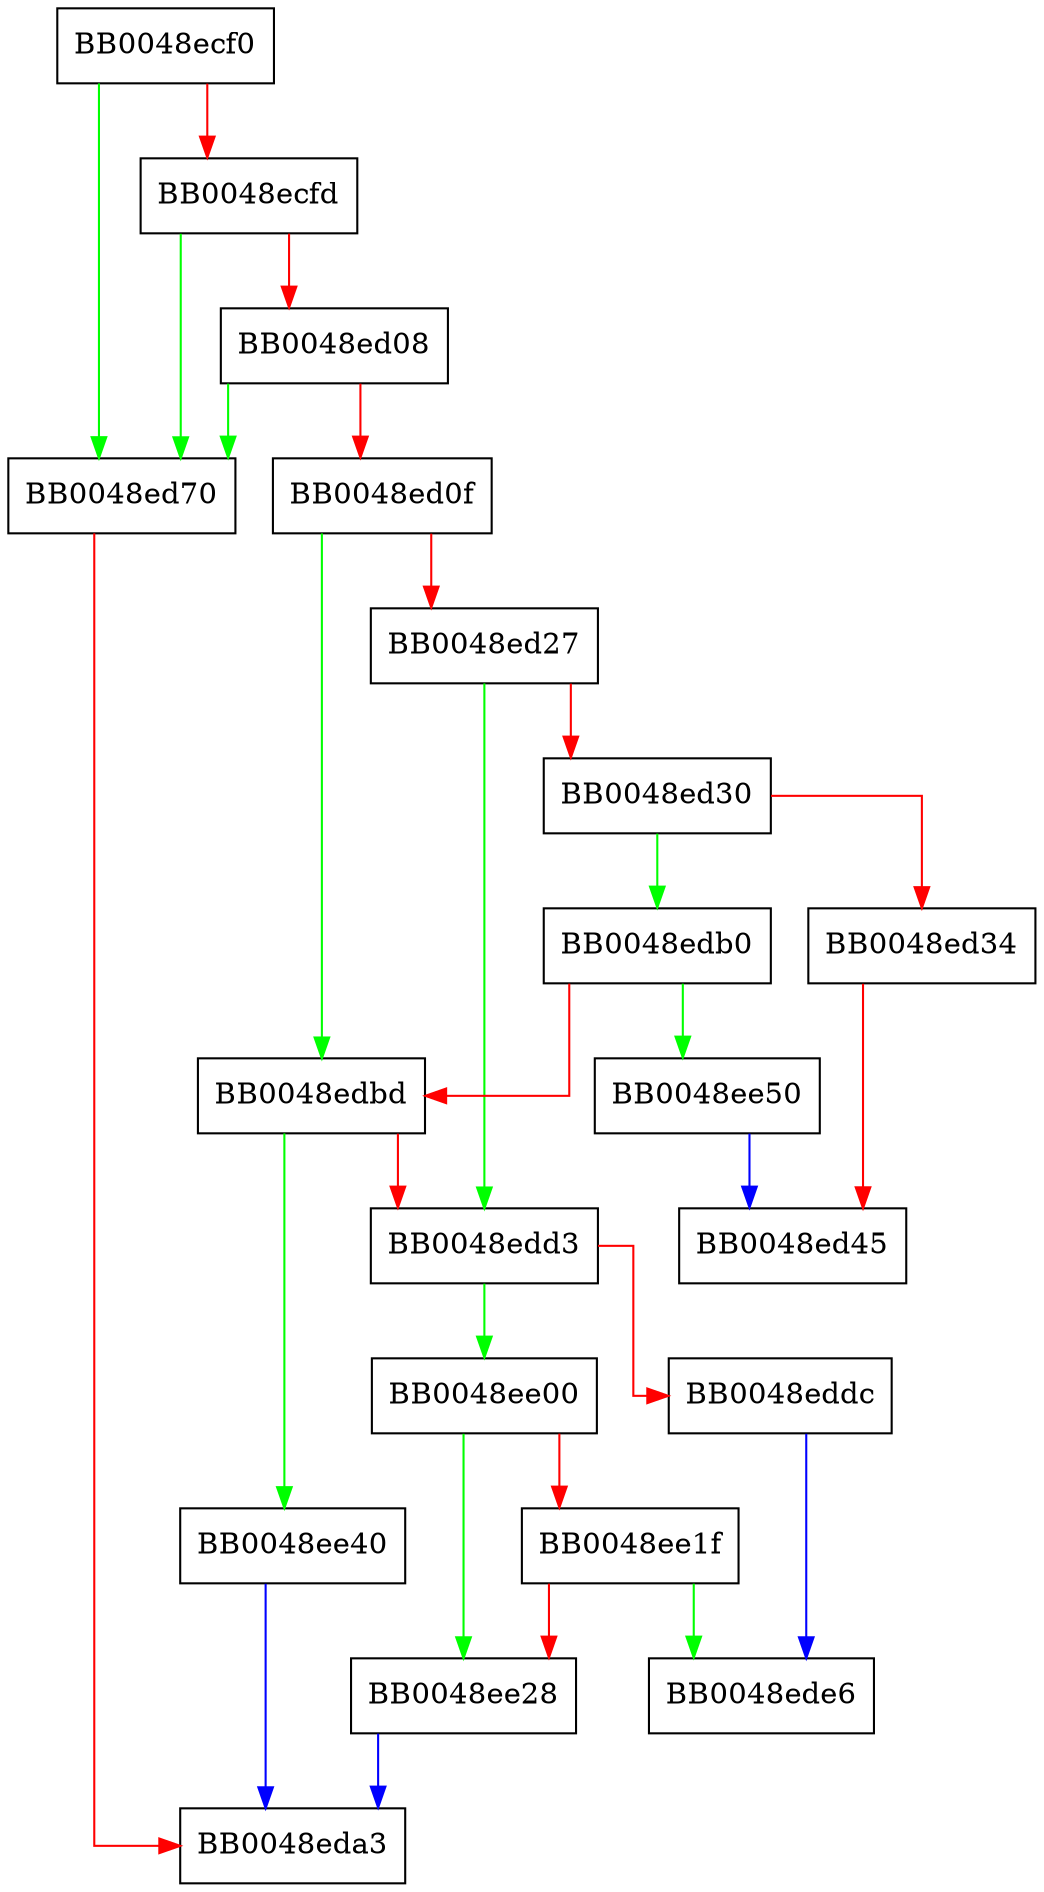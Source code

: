 digraph SSL_read_early_data {
  node [shape="box"];
  graph [splines=ortho];
  BB0048ecf0 -> BB0048ed70 [color="green"];
  BB0048ecf0 -> BB0048ecfd [color="red"];
  BB0048ecfd -> BB0048ed70 [color="green"];
  BB0048ecfd -> BB0048ed08 [color="red"];
  BB0048ed08 -> BB0048ed70 [color="green"];
  BB0048ed08 -> BB0048ed0f [color="red"];
  BB0048ed0f -> BB0048edbd [color="green"];
  BB0048ed0f -> BB0048ed27 [color="red"];
  BB0048ed27 -> BB0048edd3 [color="green"];
  BB0048ed27 -> BB0048ed30 [color="red"];
  BB0048ed30 -> BB0048edb0 [color="green"];
  BB0048ed30 -> BB0048ed34 [color="red"];
  BB0048ed34 -> BB0048ed45 [color="red"];
  BB0048ed70 -> BB0048eda3 [color="red"];
  BB0048edb0 -> BB0048ee50 [color="green"];
  BB0048edb0 -> BB0048edbd [color="red"];
  BB0048edbd -> BB0048ee40 [color="green"];
  BB0048edbd -> BB0048edd3 [color="red"];
  BB0048edd3 -> BB0048ee00 [color="green"];
  BB0048edd3 -> BB0048eddc [color="red"];
  BB0048eddc -> BB0048ede6 [color="blue"];
  BB0048ee00 -> BB0048ee28 [color="green"];
  BB0048ee00 -> BB0048ee1f [color="red"];
  BB0048ee1f -> BB0048ede6 [color="green"];
  BB0048ee1f -> BB0048ee28 [color="red"];
  BB0048ee28 -> BB0048eda3 [color="blue"];
  BB0048ee40 -> BB0048eda3 [color="blue"];
  BB0048ee50 -> BB0048ed45 [color="blue"];
}